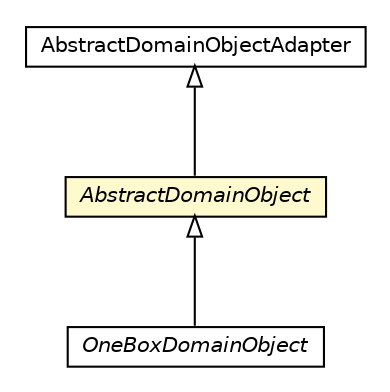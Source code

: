 #!/usr/local/bin/dot
#
# Class diagram 
# Generated by UMLGraph version 5.1 (http://www.umlgraph.org/)
#

digraph G {
	edge [fontname="Helvetica",fontsize=10,labelfontname="Helvetica",labelfontsize=10];
	node [fontname="Helvetica",fontsize=10,shape=plaintext];
	nodesep=0.25;
	ranksep=0.5;
	// pt.ist.fenixframework.core.AbstractDomainObjectAdapter
	c137067 [label=<<table title="pt.ist.fenixframework.core.AbstractDomainObjectAdapter" border="0" cellborder="1" cellspacing="0" cellpadding="2" port="p" href="../../../core/AbstractDomainObjectAdapter.html">
		<tr><td><table border="0" cellspacing="0" cellpadding="1">
<tr><td align="center" balign="center"> AbstractDomainObjectAdapter </td></tr>
		</table></td></tr>
		</table>>, fontname="Helvetica", fontcolor="black", fontsize=10.0];
	// pt.ist.fenixframework.backend.jvstmojb.pstm.OneBoxDomainObject
	c137350 [label=<<table title="pt.ist.fenixframework.backend.jvstmojb.pstm.OneBoxDomainObject" border="0" cellborder="1" cellspacing="0" cellpadding="2" port="p" href="./OneBoxDomainObject.html">
		<tr><td><table border="0" cellspacing="0" cellpadding="1">
<tr><td align="center" balign="center"><font face="Helvetica-Oblique"> OneBoxDomainObject </font></td></tr>
		</table></td></tr>
		</table>>, fontname="Helvetica", fontcolor="black", fontsize=10.0];
	// pt.ist.fenixframework.backend.jvstmojb.pstm.AbstractDomainObject
	c137357 [label=<<table title="pt.ist.fenixframework.backend.jvstmojb.pstm.AbstractDomainObject" border="0" cellborder="1" cellspacing="0" cellpadding="2" port="p" bgcolor="lemonChiffon" href="./AbstractDomainObject.html">
		<tr><td><table border="0" cellspacing="0" cellpadding="1">
<tr><td align="center" balign="center"><font face="Helvetica-Oblique"> AbstractDomainObject </font></td></tr>
		</table></td></tr>
		</table>>, fontname="Helvetica", fontcolor="black", fontsize=10.0];
	//pt.ist.fenixframework.backend.jvstmojb.pstm.OneBoxDomainObject extends pt.ist.fenixframework.backend.jvstmojb.pstm.AbstractDomainObject
	c137357:p -> c137350:p [dir=back,arrowtail=empty];
	//pt.ist.fenixframework.backend.jvstmojb.pstm.AbstractDomainObject extends pt.ist.fenixframework.core.AbstractDomainObjectAdapter
	c137067:p -> c137357:p [dir=back,arrowtail=empty];
}

